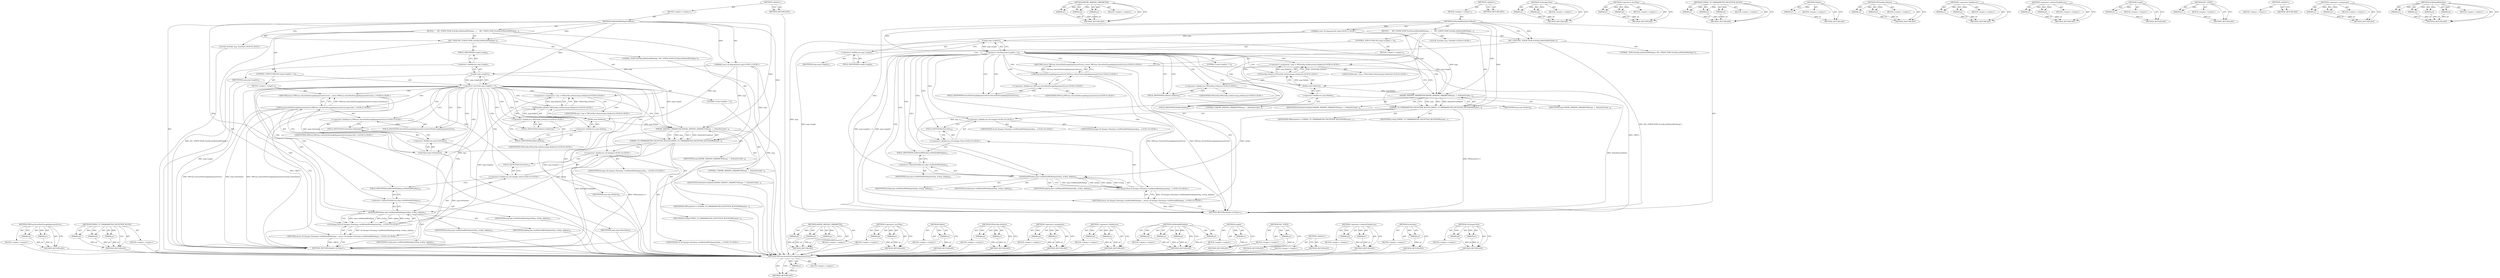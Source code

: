 digraph "v8.Integer.New" {
vulnerable_103 [label=<(METHOD,V8Proxy.throwNotEnoughArgumentsError)>];
vulnerable_104 [label=<(PARAM,p1)>];
vulnerable_105 [label=<(BLOCK,&lt;empty&gt;,&lt;empty&gt;)>];
vulnerable_106 [label=<(METHOD_RETURN,ANY)>];
vulnerable_127 [label=<(METHOD,MAYBE_MISSING_PARAMETER)>];
vulnerable_128 [label=<(PARAM,p1)>];
vulnerable_129 [label=<(PARAM,p2)>];
vulnerable_130 [label=<(PARAM,p3)>];
vulnerable_131 [label=<(BLOCK,&lt;empty&gt;,&lt;empty&gt;)>];
vulnerable_132 [label=<(METHOD_RETURN,ANY)>];
vulnerable_6 [label=<(METHOD,&lt;global&gt;)<SUB>1</SUB>>];
vulnerable_7 [label=<(BLOCK,&lt;empty&gt;,&lt;empty&gt;)<SUB>1</SUB>>];
vulnerable_8 [label=<(METHOD,intMethodWithArgsCallback)<SUB>1</SUB>>];
vulnerable_9 [label="<(PARAM,const v8::Arguments&amp; args)<SUB>1</SUB>>"];
vulnerable_10 [label=<(BLOCK,{
     INC_STATS(&quot;DOM.TestObj.intMethodWithArgs...,{
     INC_STATS(&quot;DOM.TestObj.intMethodWithArgs...)<SUB>2</SUB>>];
vulnerable_11 [label=<(INC_STATS,INC_STATS(&quot;DOM.TestObj.intMethodWithArgs&quot;))<SUB>3</SUB>>];
vulnerable_12 [label=<(LITERAL,&quot;DOM.TestObj.intMethodWithArgs&quot;,INC_STATS(&quot;DOM.TestObj.intMethodWithArgs&quot;))<SUB>3</SUB>>];
vulnerable_13 [label=<(CONTROL_STRUCTURE,IF,if (args.Length() &lt; 3))<SUB>4</SUB>>];
vulnerable_14 [label=<(&lt;operator&gt;.lessThan,args.Length() &lt; 3)<SUB>4</SUB>>];
vulnerable_15 [label=<(Length,args.Length())<SUB>4</SUB>>];
vulnerable_16 [label=<(&lt;operator&gt;.fieldAccess,args.Length)<SUB>4</SUB>>];
vulnerable_17 [label=<(IDENTIFIER,args,args.Length())<SUB>4</SUB>>];
vulnerable_18 [label=<(FIELD_IDENTIFIER,Length,Length)<SUB>4</SUB>>];
vulnerable_19 [label=<(LITERAL,3,args.Length() &lt; 3)<SUB>4</SUB>>];
vulnerable_20 [label=<(BLOCK,&lt;empty&gt;,&lt;empty&gt;)<SUB>5</SUB>>];
vulnerable_21 [label="<(RETURN,return V8Proxy::throwNotEnoughArgumentsError();,return V8Proxy::throwNotEnoughArgumentsError();)<SUB>5</SUB>>"];
vulnerable_22 [label="<(V8Proxy.throwNotEnoughArgumentsError,V8Proxy::throwNotEnoughArgumentsError())<SUB>5</SUB>>"];
vulnerable_23 [label="<(&lt;operator&gt;.fieldAccess,V8Proxy::throwNotEnoughArgumentsError)<SUB>5</SUB>>"];
vulnerable_24 [label="<(IDENTIFIER,V8Proxy,V8Proxy::throwNotEnoughArgumentsError())<SUB>5</SUB>>"];
vulnerable_25 [label=<(FIELD_IDENTIFIER,throwNotEnoughArgumentsError,throwNotEnoughArgumentsError)<SUB>5</SUB>>];
vulnerable_26 [label="<(LOCAL,TestObj* imp: TestObj*)<SUB>6</SUB>>"];
vulnerable_27 [label="<(&lt;operator&gt;.assignment,* imp = V8TestObj::toNative(args.Holder()))<SUB>6</SUB>>"];
vulnerable_28 [label="<(IDENTIFIER,imp,* imp = V8TestObj::toNative(args.Holder()))<SUB>6</SUB>>"];
vulnerable_29 [label="<(V8TestObj.toNative,V8TestObj::toNative(args.Holder()))<SUB>6</SUB>>"];
vulnerable_30 [label="<(&lt;operator&gt;.fieldAccess,V8TestObj::toNative)<SUB>6</SUB>>"];
vulnerable_31 [label="<(IDENTIFIER,V8TestObj,V8TestObj::toNative(args.Holder()))<SUB>6</SUB>>"];
vulnerable_32 [label=<(FIELD_IDENTIFIER,toNative,toNative)<SUB>6</SUB>>];
vulnerable_33 [label=<(Holder,args.Holder())<SUB>6</SUB>>];
vulnerable_34 [label=<(&lt;operator&gt;.fieldAccess,args.Holder)<SUB>6</SUB>>];
vulnerable_35 [label=<(IDENTIFIER,args,args.Holder())<SUB>6</SUB>>];
vulnerable_36 [label=<(FIELD_IDENTIFIER,Holder,Holder)<SUB>6</SUB>>];
vulnerable_37 [label=<(STRING_TO_V8PARAMETER_EXCEPTION_BLOCK,STRING_TO_V8PARAMETER_EXCEPTION_BLOCK(V8Paramet...)<SUB>8</SUB>>];
vulnerable_38 [label=<(IDENTIFIER,V8Parameter&lt;&gt;,STRING_TO_V8PARAMETER_EXCEPTION_BLOCK(V8Paramet...)<SUB>8</SUB>>];
vulnerable_39 [label=<(IDENTIFIER,strArg,STRING_TO_V8PARAMETER_EXCEPTION_BLOCK(V8Paramet...)<SUB>8</SUB>>];
vulnerable_40 [label=<(MAYBE_MISSING_PARAMETER,MAYBE_MISSING_PARAMETER(args, 1, DefaultIsUndef...)<SUB>8</SUB>>];
vulnerable_41 [label=<(IDENTIFIER,args,MAYBE_MISSING_PARAMETER(args, 1, DefaultIsUndef...)<SUB>8</SUB>>];
vulnerable_42 [label=<(LITERAL,1,MAYBE_MISSING_PARAMETER(args, 1, DefaultIsUndef...)<SUB>8</SUB>>];
vulnerable_43 [label=<(IDENTIFIER,DefaultIsUndefined,MAYBE_MISSING_PARAMETER(args, 1, DefaultIsUndef...)<SUB>8</SUB>>];
vulnerable_44 [label="<(RETURN,return v8::Integer::New(imp-&gt;intMethodWithArgs(...,return v8::Integer::New(imp-&gt;intMethodWithArgs(...)<SUB>10</SUB>>"];
vulnerable_45 [label="<(v8.Integer.New,v8::Integer::New(imp-&gt;intMethodWithArgs(intArg,...)<SUB>10</SUB>>"];
vulnerable_46 [label="<(&lt;operator&gt;.fieldAccess,v8::Integer::New)<SUB>10</SUB>>"];
vulnerable_47 [label="<(&lt;operator&gt;.fieldAccess,v8::Integer)<SUB>10</SUB>>"];
vulnerable_48 [label="<(IDENTIFIER,v8,v8::Integer::New(imp-&gt;intMethodWithArgs(intArg,...)<SUB>10</SUB>>"];
vulnerable_49 [label="<(IDENTIFIER,Integer,v8::Integer::New(imp-&gt;intMethodWithArgs(intArg,...)<SUB>10</SUB>>"];
vulnerable_50 [label=<(FIELD_IDENTIFIER,New,New)<SUB>10</SUB>>];
vulnerable_51 [label=<(intMethodWithArgs,imp-&gt;intMethodWithArgs(intArg, strArg, objArg))<SUB>10</SUB>>];
vulnerable_52 [label=<(&lt;operator&gt;.indirectFieldAccess,imp-&gt;intMethodWithArgs)<SUB>10</SUB>>];
vulnerable_53 [label=<(IDENTIFIER,imp,imp-&gt;intMethodWithArgs(intArg, strArg, objArg))<SUB>10</SUB>>];
vulnerable_54 [label=<(FIELD_IDENTIFIER,intMethodWithArgs,intMethodWithArgs)<SUB>10</SUB>>];
vulnerable_55 [label=<(IDENTIFIER,intArg,imp-&gt;intMethodWithArgs(intArg, strArg, objArg))<SUB>10</SUB>>];
vulnerable_56 [label=<(IDENTIFIER,strArg,imp-&gt;intMethodWithArgs(intArg, strArg, objArg))<SUB>10</SUB>>];
vulnerable_57 [label=<(IDENTIFIER,objArg,imp-&gt;intMethodWithArgs(intArg, strArg, objArg))<SUB>10</SUB>>];
vulnerable_58 [label=<(METHOD_RETURN,Handle&lt;v8.Value&gt;)<SUB>1</SUB>>];
vulnerable_60 [label=<(METHOD_RETURN,ANY)<SUB>1</SUB>>];
vulnerable_133 [label=<(METHOD,v8.Integer.New)>];
vulnerable_134 [label=<(PARAM,p1)>];
vulnerable_135 [label=<(PARAM,p2)>];
vulnerable_136 [label=<(BLOCK,&lt;empty&gt;,&lt;empty&gt;)>];
vulnerable_137 [label=<(METHOD_RETURN,ANY)>];
vulnerable_89 [label=<(METHOD,&lt;operator&gt;.lessThan)>];
vulnerable_90 [label=<(PARAM,p1)>];
vulnerable_91 [label=<(PARAM,p2)>];
vulnerable_92 [label=<(BLOCK,&lt;empty&gt;,&lt;empty&gt;)>];
vulnerable_93 [label=<(METHOD_RETURN,ANY)>];
vulnerable_121 [label=<(METHOD,STRING_TO_V8PARAMETER_EXCEPTION_BLOCK)>];
vulnerable_122 [label=<(PARAM,p1)>];
vulnerable_123 [label=<(PARAM,p2)>];
vulnerable_124 [label=<(PARAM,p3)>];
vulnerable_125 [label=<(BLOCK,&lt;empty&gt;,&lt;empty&gt;)>];
vulnerable_126 [label=<(METHOD_RETURN,ANY)>];
vulnerable_117 [label=<(METHOD,Holder)>];
vulnerable_118 [label=<(PARAM,p1)>];
vulnerable_119 [label=<(BLOCK,&lt;empty&gt;,&lt;empty&gt;)>];
vulnerable_120 [label=<(METHOD_RETURN,ANY)>];
vulnerable_112 [label=<(METHOD,V8TestObj.toNative)>];
vulnerable_113 [label=<(PARAM,p1)>];
vulnerable_114 [label=<(PARAM,p2)>];
vulnerable_115 [label=<(BLOCK,&lt;empty&gt;,&lt;empty&gt;)>];
vulnerable_116 [label=<(METHOD_RETURN,ANY)>];
vulnerable_98 [label=<(METHOD,&lt;operator&gt;.fieldAccess)>];
vulnerable_99 [label=<(PARAM,p1)>];
vulnerable_100 [label=<(PARAM,p2)>];
vulnerable_101 [label=<(BLOCK,&lt;empty&gt;,&lt;empty&gt;)>];
vulnerable_102 [label=<(METHOD_RETURN,ANY)>];
vulnerable_145 [label=<(METHOD,&lt;operator&gt;.indirectFieldAccess)>];
vulnerable_146 [label=<(PARAM,p1)>];
vulnerable_147 [label=<(PARAM,p2)>];
vulnerable_148 [label=<(BLOCK,&lt;empty&gt;,&lt;empty&gt;)>];
vulnerable_149 [label=<(METHOD_RETURN,ANY)>];
vulnerable_94 [label=<(METHOD,Length)>];
vulnerable_95 [label=<(PARAM,p1)>];
vulnerable_96 [label=<(BLOCK,&lt;empty&gt;,&lt;empty&gt;)>];
vulnerable_97 [label=<(METHOD_RETURN,ANY)>];
vulnerable_85 [label=<(METHOD,INC_STATS)>];
vulnerable_86 [label=<(PARAM,p1)>];
vulnerable_87 [label=<(BLOCK,&lt;empty&gt;,&lt;empty&gt;)>];
vulnerable_88 [label=<(METHOD_RETURN,ANY)>];
vulnerable_79 [label=<(METHOD,&lt;global&gt;)<SUB>1</SUB>>];
vulnerable_80 [label=<(BLOCK,&lt;empty&gt;,&lt;empty&gt;)>];
vulnerable_81 [label=<(METHOD_RETURN,ANY)>];
vulnerable_107 [label=<(METHOD,&lt;operator&gt;.assignment)>];
vulnerable_108 [label=<(PARAM,p1)>];
vulnerable_109 [label=<(PARAM,p2)>];
vulnerable_110 [label=<(BLOCK,&lt;empty&gt;,&lt;empty&gt;)>];
vulnerable_111 [label=<(METHOD_RETURN,ANY)>];
vulnerable_138 [label=<(METHOD,intMethodWithArgs)>];
vulnerable_139 [label=<(PARAM,p1)>];
vulnerable_140 [label=<(PARAM,p2)>];
vulnerable_141 [label=<(PARAM,p3)>];
vulnerable_142 [label=<(PARAM,p4)>];
vulnerable_143 [label=<(BLOCK,&lt;empty&gt;,&lt;empty&gt;)>];
vulnerable_144 [label=<(METHOD_RETURN,ANY)>];
fixed_107 [label=<(METHOD,V8Proxy.throwNotEnoughArgumentsError)>];
fixed_108 [label=<(PARAM,p1)>];
fixed_109 [label=<(PARAM,p2)>];
fixed_110 [label=<(BLOCK,&lt;empty&gt;,&lt;empty&gt;)>];
fixed_111 [label=<(METHOD_RETURN,ANY)>];
fixed_130 [label=<(METHOD,STRING_TO_V8PARAMETER_EXCEPTION_BLOCK)>];
fixed_131 [label=<(PARAM,p1)>];
fixed_132 [label=<(PARAM,p2)>];
fixed_133 [label=<(PARAM,p3)>];
fixed_134 [label=<(BLOCK,&lt;empty&gt;,&lt;empty&gt;)>];
fixed_135 [label=<(METHOD_RETURN,ANY)>];
fixed_6 [label=<(METHOD,&lt;global&gt;)<SUB>1</SUB>>];
fixed_7 [label=<(BLOCK,&lt;empty&gt;,&lt;empty&gt;)<SUB>1</SUB>>];
fixed_8 [label=<(METHOD,intMethodWithArgsCallback)<SUB>1</SUB>>];
fixed_9 [label="<(PARAM,const v8::Arguments&amp; args)<SUB>1</SUB>>"];
fixed_10 [label=<(BLOCK,{
     INC_STATS(&quot;DOM.TestObj.intMethodWithArgs...,{
     INC_STATS(&quot;DOM.TestObj.intMethodWithArgs...)<SUB>2</SUB>>];
fixed_11 [label=<(INC_STATS,INC_STATS(&quot;DOM.TestObj.intMethodWithArgs&quot;))<SUB>3</SUB>>];
fixed_12 [label=<(LITERAL,&quot;DOM.TestObj.intMethodWithArgs&quot;,INC_STATS(&quot;DOM.TestObj.intMethodWithArgs&quot;))<SUB>3</SUB>>];
fixed_13 [label=<(CONTROL_STRUCTURE,IF,if (args.Length() &lt; 3))<SUB>4</SUB>>];
fixed_14 [label=<(&lt;operator&gt;.lessThan,args.Length() &lt; 3)<SUB>4</SUB>>];
fixed_15 [label=<(Length,args.Length())<SUB>4</SUB>>];
fixed_16 [label=<(&lt;operator&gt;.fieldAccess,args.Length)<SUB>4</SUB>>];
fixed_17 [label=<(IDENTIFIER,args,args.Length())<SUB>4</SUB>>];
fixed_18 [label=<(FIELD_IDENTIFIER,Length,Length)<SUB>4</SUB>>];
fixed_19 [label=<(LITERAL,3,args.Length() &lt; 3)<SUB>4</SUB>>];
fixed_20 [label=<(BLOCK,&lt;empty&gt;,&lt;empty&gt;)<SUB>5</SUB>>];
fixed_21 [label="<(RETURN,return V8Proxy::throwNotEnoughArgumentsError(ar...,return V8Proxy::throwNotEnoughArgumentsError(ar...)<SUB>5</SUB>>"];
fixed_22 [label="<(V8Proxy.throwNotEnoughArgumentsError,V8Proxy::throwNotEnoughArgumentsError(args.GetI...)<SUB>5</SUB>>"];
fixed_23 [label="<(&lt;operator&gt;.fieldAccess,V8Proxy::throwNotEnoughArgumentsError)<SUB>5</SUB>>"];
fixed_24 [label="<(IDENTIFIER,V8Proxy,V8Proxy::throwNotEnoughArgumentsError(args.GetI...)<SUB>5</SUB>>"];
fixed_25 [label=<(FIELD_IDENTIFIER,throwNotEnoughArgumentsError,throwNotEnoughArgumentsError)<SUB>5</SUB>>];
fixed_26 [label=<(GetIsolate,args.GetIsolate())<SUB>5</SUB>>];
fixed_27 [label=<(&lt;operator&gt;.fieldAccess,args.GetIsolate)<SUB>5</SUB>>];
fixed_28 [label=<(IDENTIFIER,args,args.GetIsolate())<SUB>5</SUB>>];
fixed_29 [label=<(FIELD_IDENTIFIER,GetIsolate,GetIsolate)<SUB>5</SUB>>];
fixed_30 [label="<(LOCAL,TestObj* imp: TestObj*)<SUB>6</SUB>>"];
fixed_31 [label="<(&lt;operator&gt;.assignment,* imp = V8TestObj::toNative(args.Holder()))<SUB>6</SUB>>"];
fixed_32 [label="<(IDENTIFIER,imp,* imp = V8TestObj::toNative(args.Holder()))<SUB>6</SUB>>"];
fixed_33 [label="<(V8TestObj.toNative,V8TestObj::toNative(args.Holder()))<SUB>6</SUB>>"];
fixed_34 [label="<(&lt;operator&gt;.fieldAccess,V8TestObj::toNative)<SUB>6</SUB>>"];
fixed_35 [label="<(IDENTIFIER,V8TestObj,V8TestObj::toNative(args.Holder()))<SUB>6</SUB>>"];
fixed_36 [label=<(FIELD_IDENTIFIER,toNative,toNative)<SUB>6</SUB>>];
fixed_37 [label=<(Holder,args.Holder())<SUB>6</SUB>>];
fixed_38 [label=<(&lt;operator&gt;.fieldAccess,args.Holder)<SUB>6</SUB>>];
fixed_39 [label=<(IDENTIFIER,args,args.Holder())<SUB>6</SUB>>];
fixed_40 [label=<(FIELD_IDENTIFIER,Holder,Holder)<SUB>6</SUB>>];
fixed_41 [label=<(STRING_TO_V8PARAMETER_EXCEPTION_BLOCK,STRING_TO_V8PARAMETER_EXCEPTION_BLOCK(V8Paramet...)<SUB>8</SUB>>];
fixed_42 [label=<(IDENTIFIER,V8Parameter&lt;&gt;,STRING_TO_V8PARAMETER_EXCEPTION_BLOCK(V8Paramet...)<SUB>8</SUB>>];
fixed_43 [label=<(IDENTIFIER,strArg,STRING_TO_V8PARAMETER_EXCEPTION_BLOCK(V8Paramet...)<SUB>8</SUB>>];
fixed_44 [label=<(MAYBE_MISSING_PARAMETER,MAYBE_MISSING_PARAMETER(args, 1, DefaultIsUndef...)<SUB>8</SUB>>];
fixed_45 [label=<(IDENTIFIER,args,MAYBE_MISSING_PARAMETER(args, 1, DefaultIsUndef...)<SUB>8</SUB>>];
fixed_46 [label=<(LITERAL,1,MAYBE_MISSING_PARAMETER(args, 1, DefaultIsUndef...)<SUB>8</SUB>>];
fixed_47 [label=<(IDENTIFIER,DefaultIsUndefined,MAYBE_MISSING_PARAMETER(args, 1, DefaultIsUndef...)<SUB>8</SUB>>];
fixed_48 [label="<(RETURN,return v8::Integer::New(imp-&gt;intMethodWithArgs(...,return v8::Integer::New(imp-&gt;intMethodWithArgs(...)<SUB>10</SUB>>"];
fixed_49 [label="<(v8.Integer.New,v8::Integer::New(imp-&gt;intMethodWithArgs(intArg,...)<SUB>10</SUB>>"];
fixed_50 [label="<(&lt;operator&gt;.fieldAccess,v8::Integer::New)<SUB>10</SUB>>"];
fixed_51 [label="<(&lt;operator&gt;.fieldAccess,v8::Integer)<SUB>10</SUB>>"];
fixed_52 [label="<(IDENTIFIER,v8,v8::Integer::New(imp-&gt;intMethodWithArgs(intArg,...)<SUB>10</SUB>>"];
fixed_53 [label="<(IDENTIFIER,Integer,v8::Integer::New(imp-&gt;intMethodWithArgs(intArg,...)<SUB>10</SUB>>"];
fixed_54 [label=<(FIELD_IDENTIFIER,New,New)<SUB>10</SUB>>];
fixed_55 [label=<(intMethodWithArgs,imp-&gt;intMethodWithArgs(intArg, strArg, objArg))<SUB>10</SUB>>];
fixed_56 [label=<(&lt;operator&gt;.indirectFieldAccess,imp-&gt;intMethodWithArgs)<SUB>10</SUB>>];
fixed_57 [label=<(IDENTIFIER,imp,imp-&gt;intMethodWithArgs(intArg, strArg, objArg))<SUB>10</SUB>>];
fixed_58 [label=<(FIELD_IDENTIFIER,intMethodWithArgs,intMethodWithArgs)<SUB>10</SUB>>];
fixed_59 [label=<(IDENTIFIER,intArg,imp-&gt;intMethodWithArgs(intArg, strArg, objArg))<SUB>10</SUB>>];
fixed_60 [label=<(IDENTIFIER,strArg,imp-&gt;intMethodWithArgs(intArg, strArg, objArg))<SUB>10</SUB>>];
fixed_61 [label=<(IDENTIFIER,objArg,imp-&gt;intMethodWithArgs(intArg, strArg, objArg))<SUB>10</SUB>>];
fixed_62 [label=<(METHOD_RETURN,Handle&lt;v8.Value&gt;)<SUB>1</SUB>>];
fixed_64 [label=<(METHOD_RETURN,ANY)<SUB>1</SUB>>];
fixed_136 [label=<(METHOD,MAYBE_MISSING_PARAMETER)>];
fixed_137 [label=<(PARAM,p1)>];
fixed_138 [label=<(PARAM,p2)>];
fixed_139 [label=<(PARAM,p3)>];
fixed_140 [label=<(BLOCK,&lt;empty&gt;,&lt;empty&gt;)>];
fixed_141 [label=<(METHOD_RETURN,ANY)>];
fixed_93 [label=<(METHOD,&lt;operator&gt;.lessThan)>];
fixed_94 [label=<(PARAM,p1)>];
fixed_95 [label=<(PARAM,p2)>];
fixed_96 [label=<(BLOCK,&lt;empty&gt;,&lt;empty&gt;)>];
fixed_97 [label=<(METHOD_RETURN,ANY)>];
fixed_126 [label=<(METHOD,Holder)>];
fixed_127 [label=<(PARAM,p1)>];
fixed_128 [label=<(BLOCK,&lt;empty&gt;,&lt;empty&gt;)>];
fixed_129 [label=<(METHOD_RETURN,ANY)>];
fixed_121 [label=<(METHOD,V8TestObj.toNative)>];
fixed_122 [label=<(PARAM,p1)>];
fixed_123 [label=<(PARAM,p2)>];
fixed_124 [label=<(BLOCK,&lt;empty&gt;,&lt;empty&gt;)>];
fixed_125 [label=<(METHOD_RETURN,ANY)>];
fixed_116 [label=<(METHOD,&lt;operator&gt;.assignment)>];
fixed_117 [label=<(PARAM,p1)>];
fixed_118 [label=<(PARAM,p2)>];
fixed_119 [label=<(BLOCK,&lt;empty&gt;,&lt;empty&gt;)>];
fixed_120 [label=<(METHOD_RETURN,ANY)>];
fixed_102 [label=<(METHOD,&lt;operator&gt;.fieldAccess)>];
fixed_103 [label=<(PARAM,p1)>];
fixed_104 [label=<(PARAM,p2)>];
fixed_105 [label=<(BLOCK,&lt;empty&gt;,&lt;empty&gt;)>];
fixed_106 [label=<(METHOD_RETURN,ANY)>];
fixed_147 [label=<(METHOD,intMethodWithArgs)>];
fixed_148 [label=<(PARAM,p1)>];
fixed_149 [label=<(PARAM,p2)>];
fixed_150 [label=<(PARAM,p3)>];
fixed_151 [label=<(PARAM,p4)>];
fixed_152 [label=<(BLOCK,&lt;empty&gt;,&lt;empty&gt;)>];
fixed_153 [label=<(METHOD_RETURN,ANY)>];
fixed_98 [label=<(METHOD,Length)>];
fixed_99 [label=<(PARAM,p1)>];
fixed_100 [label=<(BLOCK,&lt;empty&gt;,&lt;empty&gt;)>];
fixed_101 [label=<(METHOD_RETURN,ANY)>];
fixed_89 [label=<(METHOD,INC_STATS)>];
fixed_90 [label=<(PARAM,p1)>];
fixed_91 [label=<(BLOCK,&lt;empty&gt;,&lt;empty&gt;)>];
fixed_92 [label=<(METHOD_RETURN,ANY)>];
fixed_83 [label=<(METHOD,&lt;global&gt;)<SUB>1</SUB>>];
fixed_84 [label=<(BLOCK,&lt;empty&gt;,&lt;empty&gt;)>];
fixed_85 [label=<(METHOD_RETURN,ANY)>];
fixed_154 [label=<(METHOD,&lt;operator&gt;.indirectFieldAccess)>];
fixed_155 [label=<(PARAM,p1)>];
fixed_156 [label=<(PARAM,p2)>];
fixed_157 [label=<(BLOCK,&lt;empty&gt;,&lt;empty&gt;)>];
fixed_158 [label=<(METHOD_RETURN,ANY)>];
fixed_112 [label=<(METHOD,GetIsolate)>];
fixed_113 [label=<(PARAM,p1)>];
fixed_114 [label=<(BLOCK,&lt;empty&gt;,&lt;empty&gt;)>];
fixed_115 [label=<(METHOD_RETURN,ANY)>];
fixed_142 [label=<(METHOD,v8.Integer.New)>];
fixed_143 [label=<(PARAM,p1)>];
fixed_144 [label=<(PARAM,p2)>];
fixed_145 [label=<(BLOCK,&lt;empty&gt;,&lt;empty&gt;)>];
fixed_146 [label=<(METHOD_RETURN,ANY)>];
vulnerable_103 -> vulnerable_104  [key=0, label="AST: "];
vulnerable_103 -> vulnerable_104  [key=1, label="DDG: "];
vulnerable_103 -> vulnerable_105  [key=0, label="AST: "];
vulnerable_103 -> vulnerable_106  [key=0, label="AST: "];
vulnerable_103 -> vulnerable_106  [key=1, label="CFG: "];
vulnerable_104 -> vulnerable_106  [key=0, label="DDG: p1"];
vulnerable_127 -> vulnerable_128  [key=0, label="AST: "];
vulnerable_127 -> vulnerable_128  [key=1, label="DDG: "];
vulnerable_127 -> vulnerable_131  [key=0, label="AST: "];
vulnerable_127 -> vulnerable_129  [key=0, label="AST: "];
vulnerable_127 -> vulnerable_129  [key=1, label="DDG: "];
vulnerable_127 -> vulnerable_132  [key=0, label="AST: "];
vulnerable_127 -> vulnerable_132  [key=1, label="CFG: "];
vulnerable_127 -> vulnerable_130  [key=0, label="AST: "];
vulnerable_127 -> vulnerable_130  [key=1, label="DDG: "];
vulnerable_128 -> vulnerable_132  [key=0, label="DDG: p1"];
vulnerable_129 -> vulnerable_132  [key=0, label="DDG: p2"];
vulnerable_130 -> vulnerable_132  [key=0, label="DDG: p3"];
vulnerable_6 -> vulnerable_7  [key=0, label="AST: "];
vulnerable_6 -> vulnerable_60  [key=0, label="AST: "];
vulnerable_6 -> vulnerable_60  [key=1, label="CFG: "];
vulnerable_7 -> vulnerable_8  [key=0, label="AST: "];
vulnerable_8 -> vulnerable_9  [key=0, label="AST: "];
vulnerable_8 -> vulnerable_9  [key=1, label="DDG: "];
vulnerable_8 -> vulnerable_10  [key=0, label="AST: "];
vulnerable_8 -> vulnerable_58  [key=0, label="AST: "];
vulnerable_8 -> vulnerable_11  [key=0, label="CFG: "];
vulnerable_8 -> vulnerable_11  [key=1, label="DDG: "];
vulnerable_8 -> vulnerable_37  [key=0, label="DDG: "];
vulnerable_8 -> vulnerable_14  [key=0, label="DDG: "];
vulnerable_8 -> vulnerable_40  [key=0, label="DDG: "];
vulnerable_8 -> vulnerable_51  [key=0, label="DDG: "];
vulnerable_9 -> vulnerable_58  [key=0, label="DDG: args"];
vulnerable_9 -> vulnerable_40  [key=0, label="DDG: args"];
vulnerable_9 -> vulnerable_15  [key=0, label="DDG: args"];
vulnerable_9 -> vulnerable_33  [key=0, label="DDG: args"];
vulnerable_10 -> vulnerable_11  [key=0, label="AST: "];
vulnerable_10 -> vulnerable_13  [key=0, label="AST: "];
vulnerable_10 -> vulnerable_26  [key=0, label="AST: "];
vulnerable_10 -> vulnerable_27  [key=0, label="AST: "];
vulnerable_10 -> vulnerable_37  [key=0, label="AST: "];
vulnerable_10 -> vulnerable_44  [key=0, label="AST: "];
vulnerable_11 -> vulnerable_12  [key=0, label="AST: "];
vulnerable_11 -> vulnerable_18  [key=0, label="CFG: "];
vulnerable_11 -> vulnerable_58  [key=0, label="DDG: INC_STATS(&quot;DOM.TestObj.intMethodWithArgs&quot;)"];
vulnerable_13 -> vulnerable_14  [key=0, label="AST: "];
vulnerable_13 -> vulnerable_20  [key=0, label="AST: "];
vulnerable_14 -> vulnerable_15  [key=0, label="AST: "];
vulnerable_14 -> vulnerable_19  [key=0, label="AST: "];
vulnerable_14 -> vulnerable_25  [key=0, label="CFG: "];
vulnerable_14 -> vulnerable_25  [key=1, label="CDG: "];
vulnerable_14 -> vulnerable_32  [key=0, label="CFG: "];
vulnerable_14 -> vulnerable_32  [key=1, label="CDG: "];
vulnerable_14 -> vulnerable_58  [key=0, label="DDG: args.Length()"];
vulnerable_14 -> vulnerable_58  [key=1, label="DDG: args.Length() &lt; 3"];
vulnerable_14 -> vulnerable_47  [key=0, label="CDG: "];
vulnerable_14 -> vulnerable_30  [key=0, label="CDG: "];
vulnerable_14 -> vulnerable_34  [key=0, label="CDG: "];
vulnerable_14 -> vulnerable_21  [key=0, label="CDG: "];
vulnerable_14 -> vulnerable_33  [key=0, label="CDG: "];
vulnerable_14 -> vulnerable_23  [key=0, label="CDG: "];
vulnerable_14 -> vulnerable_51  [key=0, label="CDG: "];
vulnerable_14 -> vulnerable_36  [key=0, label="CDG: "];
vulnerable_14 -> vulnerable_52  [key=0, label="CDG: "];
vulnerable_14 -> vulnerable_37  [key=0, label="CDG: "];
vulnerable_14 -> vulnerable_46  [key=0, label="CDG: "];
vulnerable_14 -> vulnerable_22  [key=0, label="CDG: "];
vulnerable_14 -> vulnerable_45  [key=0, label="CDG: "];
vulnerable_14 -> vulnerable_27  [key=0, label="CDG: "];
vulnerable_14 -> vulnerable_40  [key=0, label="CDG: "];
vulnerable_14 -> vulnerable_29  [key=0, label="CDG: "];
vulnerable_14 -> vulnerable_50  [key=0, label="CDG: "];
vulnerable_14 -> vulnerable_44  [key=0, label="CDG: "];
vulnerable_14 -> vulnerable_54  [key=0, label="CDG: "];
vulnerable_15 -> vulnerable_16  [key=0, label="AST: "];
vulnerable_15 -> vulnerable_14  [key=0, label="CFG: "];
vulnerable_15 -> vulnerable_14  [key=1, label="DDG: args.Length"];
vulnerable_15 -> vulnerable_58  [key=0, label="DDG: args.Length"];
vulnerable_15 -> vulnerable_40  [key=0, label="DDG: args.Length"];
vulnerable_16 -> vulnerable_17  [key=0, label="AST: "];
vulnerable_16 -> vulnerable_18  [key=0, label="AST: "];
vulnerable_16 -> vulnerable_15  [key=0, label="CFG: "];
vulnerable_18 -> vulnerable_16  [key=0, label="CFG: "];
vulnerable_20 -> vulnerable_21  [key=0, label="AST: "];
vulnerable_21 -> vulnerable_22  [key=0, label="AST: "];
vulnerable_21 -> vulnerable_58  [key=0, label="CFG: "];
vulnerable_21 -> vulnerable_58  [key=1, label="DDG: &lt;RET&gt;"];
vulnerable_22 -> vulnerable_23  [key=0, label="AST: "];
vulnerable_22 -> vulnerable_21  [key=0, label="CFG: "];
vulnerable_22 -> vulnerable_21  [key=1, label="DDG: V8Proxy::throwNotEnoughArgumentsError()"];
vulnerable_22 -> vulnerable_58  [key=0, label="DDG: V8Proxy::throwNotEnoughArgumentsError"];
vulnerable_22 -> vulnerable_58  [key=1, label="DDG: V8Proxy::throwNotEnoughArgumentsError()"];
vulnerable_23 -> vulnerable_24  [key=0, label="AST: "];
vulnerable_23 -> vulnerable_25  [key=0, label="AST: "];
vulnerable_23 -> vulnerable_22  [key=0, label="CFG: "];
vulnerable_25 -> vulnerable_23  [key=0, label="CFG: "];
vulnerable_27 -> vulnerable_28  [key=0, label="AST: "];
vulnerable_27 -> vulnerable_29  [key=0, label="AST: "];
vulnerable_27 -> vulnerable_40  [key=0, label="CFG: "];
vulnerable_27 -> vulnerable_51  [key=0, label="DDG: imp"];
vulnerable_29 -> vulnerable_30  [key=0, label="AST: "];
vulnerable_29 -> vulnerable_33  [key=0, label="AST: "];
vulnerable_29 -> vulnerable_27  [key=0, label="CFG: "];
vulnerable_29 -> vulnerable_27  [key=1, label="DDG: V8TestObj::toNative"];
vulnerable_29 -> vulnerable_27  [key=2, label="DDG: args.Holder()"];
vulnerable_30 -> vulnerable_31  [key=0, label="AST: "];
vulnerable_30 -> vulnerable_32  [key=0, label="AST: "];
vulnerable_30 -> vulnerable_36  [key=0, label="CFG: "];
vulnerable_32 -> vulnerable_30  [key=0, label="CFG: "];
vulnerable_33 -> vulnerable_34  [key=0, label="AST: "];
vulnerable_33 -> vulnerable_29  [key=0, label="CFG: "];
vulnerable_33 -> vulnerable_29  [key=1, label="DDG: args.Holder"];
vulnerable_33 -> vulnerable_40  [key=0, label="DDG: args.Holder"];
vulnerable_34 -> vulnerable_35  [key=0, label="AST: "];
vulnerable_34 -> vulnerable_36  [key=0, label="AST: "];
vulnerable_34 -> vulnerable_33  [key=0, label="CFG: "];
vulnerable_36 -> vulnerable_34  [key=0, label="CFG: "];
vulnerable_37 -> vulnerable_38  [key=0, label="AST: "];
vulnerable_37 -> vulnerable_39  [key=0, label="AST: "];
vulnerable_37 -> vulnerable_40  [key=0, label="AST: "];
vulnerable_37 -> vulnerable_47  [key=0, label="CFG: "];
vulnerable_37 -> vulnerable_58  [key=0, label="DDG: V8Parameter&lt;&gt;"];
vulnerable_37 -> vulnerable_51  [key=0, label="DDG: strArg"];
vulnerable_40 -> vulnerable_41  [key=0, label="AST: "];
vulnerable_40 -> vulnerable_42  [key=0, label="AST: "];
vulnerable_40 -> vulnerable_43  [key=0, label="AST: "];
vulnerable_40 -> vulnerable_37  [key=0, label="CFG: "];
vulnerable_40 -> vulnerable_37  [key=1, label="DDG: args"];
vulnerable_40 -> vulnerable_37  [key=2, label="DDG: 1"];
vulnerable_40 -> vulnerable_37  [key=3, label="DDG: DefaultIsUndefined"];
vulnerable_40 -> vulnerable_58  [key=0, label="DDG: DefaultIsUndefined"];
vulnerable_44 -> vulnerable_45  [key=0, label="AST: "];
vulnerable_44 -> vulnerable_58  [key=0, label="CFG: "];
vulnerable_44 -> vulnerable_58  [key=1, label="DDG: &lt;RET&gt;"];
vulnerable_45 -> vulnerable_46  [key=0, label="AST: "];
vulnerable_45 -> vulnerable_51  [key=0, label="AST: "];
vulnerable_45 -> vulnerable_44  [key=0, label="CFG: "];
vulnerable_45 -> vulnerable_44  [key=1, label="DDG: v8::Integer::New(imp-&gt;intMethodWithArgs(intArg, strArg, objArg))"];
vulnerable_46 -> vulnerable_47  [key=0, label="AST: "];
vulnerable_46 -> vulnerable_50  [key=0, label="AST: "];
vulnerable_46 -> vulnerable_54  [key=0, label="CFG: "];
vulnerable_47 -> vulnerable_48  [key=0, label="AST: "];
vulnerable_47 -> vulnerable_49  [key=0, label="AST: "];
vulnerable_47 -> vulnerable_50  [key=0, label="CFG: "];
vulnerable_50 -> vulnerable_46  [key=0, label="CFG: "];
vulnerable_51 -> vulnerable_52  [key=0, label="AST: "];
vulnerable_51 -> vulnerable_55  [key=0, label="AST: "];
vulnerable_51 -> vulnerable_56  [key=0, label="AST: "];
vulnerable_51 -> vulnerable_57  [key=0, label="AST: "];
vulnerable_51 -> vulnerable_45  [key=0, label="CFG: "];
vulnerable_51 -> vulnerable_45  [key=1, label="DDG: imp-&gt;intMethodWithArgs"];
vulnerable_51 -> vulnerable_45  [key=2, label="DDG: intArg"];
vulnerable_51 -> vulnerable_45  [key=3, label="DDG: strArg"];
vulnerable_51 -> vulnerable_45  [key=4, label="DDG: objArg"];
vulnerable_52 -> vulnerable_53  [key=0, label="AST: "];
vulnerable_52 -> vulnerable_54  [key=0, label="AST: "];
vulnerable_52 -> vulnerable_51  [key=0, label="CFG: "];
vulnerable_54 -> vulnerable_52  [key=0, label="CFG: "];
vulnerable_133 -> vulnerable_134  [key=0, label="AST: "];
vulnerable_133 -> vulnerable_134  [key=1, label="DDG: "];
vulnerable_133 -> vulnerable_136  [key=0, label="AST: "];
vulnerable_133 -> vulnerable_135  [key=0, label="AST: "];
vulnerable_133 -> vulnerable_135  [key=1, label="DDG: "];
vulnerable_133 -> vulnerable_137  [key=0, label="AST: "];
vulnerable_133 -> vulnerable_137  [key=1, label="CFG: "];
vulnerable_134 -> vulnerable_137  [key=0, label="DDG: p1"];
vulnerable_135 -> vulnerable_137  [key=0, label="DDG: p2"];
vulnerable_89 -> vulnerable_90  [key=0, label="AST: "];
vulnerable_89 -> vulnerable_90  [key=1, label="DDG: "];
vulnerable_89 -> vulnerable_92  [key=0, label="AST: "];
vulnerable_89 -> vulnerable_91  [key=0, label="AST: "];
vulnerable_89 -> vulnerable_91  [key=1, label="DDG: "];
vulnerable_89 -> vulnerable_93  [key=0, label="AST: "];
vulnerable_89 -> vulnerable_93  [key=1, label="CFG: "];
vulnerable_90 -> vulnerable_93  [key=0, label="DDG: p1"];
vulnerable_91 -> vulnerable_93  [key=0, label="DDG: p2"];
vulnerable_121 -> vulnerable_122  [key=0, label="AST: "];
vulnerable_121 -> vulnerable_122  [key=1, label="DDG: "];
vulnerable_121 -> vulnerable_125  [key=0, label="AST: "];
vulnerable_121 -> vulnerable_123  [key=0, label="AST: "];
vulnerable_121 -> vulnerable_123  [key=1, label="DDG: "];
vulnerable_121 -> vulnerable_126  [key=0, label="AST: "];
vulnerable_121 -> vulnerable_126  [key=1, label="CFG: "];
vulnerable_121 -> vulnerable_124  [key=0, label="AST: "];
vulnerable_121 -> vulnerable_124  [key=1, label="DDG: "];
vulnerable_122 -> vulnerable_126  [key=0, label="DDG: p1"];
vulnerable_123 -> vulnerable_126  [key=0, label="DDG: p2"];
vulnerable_124 -> vulnerable_126  [key=0, label="DDG: p3"];
vulnerable_117 -> vulnerable_118  [key=0, label="AST: "];
vulnerable_117 -> vulnerable_118  [key=1, label="DDG: "];
vulnerable_117 -> vulnerable_119  [key=0, label="AST: "];
vulnerable_117 -> vulnerable_120  [key=0, label="AST: "];
vulnerable_117 -> vulnerable_120  [key=1, label="CFG: "];
vulnerable_118 -> vulnerable_120  [key=0, label="DDG: p1"];
vulnerable_112 -> vulnerable_113  [key=0, label="AST: "];
vulnerable_112 -> vulnerable_113  [key=1, label="DDG: "];
vulnerable_112 -> vulnerable_115  [key=0, label="AST: "];
vulnerable_112 -> vulnerable_114  [key=0, label="AST: "];
vulnerable_112 -> vulnerable_114  [key=1, label="DDG: "];
vulnerable_112 -> vulnerable_116  [key=0, label="AST: "];
vulnerable_112 -> vulnerable_116  [key=1, label="CFG: "];
vulnerable_113 -> vulnerable_116  [key=0, label="DDG: p1"];
vulnerable_114 -> vulnerable_116  [key=0, label="DDG: p2"];
vulnerable_98 -> vulnerable_99  [key=0, label="AST: "];
vulnerable_98 -> vulnerable_99  [key=1, label="DDG: "];
vulnerable_98 -> vulnerable_101  [key=0, label="AST: "];
vulnerable_98 -> vulnerable_100  [key=0, label="AST: "];
vulnerable_98 -> vulnerable_100  [key=1, label="DDG: "];
vulnerable_98 -> vulnerable_102  [key=0, label="AST: "];
vulnerable_98 -> vulnerable_102  [key=1, label="CFG: "];
vulnerable_99 -> vulnerable_102  [key=0, label="DDG: p1"];
vulnerable_100 -> vulnerable_102  [key=0, label="DDG: p2"];
vulnerable_145 -> vulnerable_146  [key=0, label="AST: "];
vulnerable_145 -> vulnerable_146  [key=1, label="DDG: "];
vulnerable_145 -> vulnerable_148  [key=0, label="AST: "];
vulnerable_145 -> vulnerable_147  [key=0, label="AST: "];
vulnerable_145 -> vulnerable_147  [key=1, label="DDG: "];
vulnerable_145 -> vulnerable_149  [key=0, label="AST: "];
vulnerable_145 -> vulnerable_149  [key=1, label="CFG: "];
vulnerable_146 -> vulnerable_149  [key=0, label="DDG: p1"];
vulnerable_147 -> vulnerable_149  [key=0, label="DDG: p2"];
vulnerable_94 -> vulnerable_95  [key=0, label="AST: "];
vulnerable_94 -> vulnerable_95  [key=1, label="DDG: "];
vulnerable_94 -> vulnerable_96  [key=0, label="AST: "];
vulnerable_94 -> vulnerable_97  [key=0, label="AST: "];
vulnerable_94 -> vulnerable_97  [key=1, label="CFG: "];
vulnerable_95 -> vulnerable_97  [key=0, label="DDG: p1"];
vulnerable_85 -> vulnerable_86  [key=0, label="AST: "];
vulnerable_85 -> vulnerable_86  [key=1, label="DDG: "];
vulnerable_85 -> vulnerable_87  [key=0, label="AST: "];
vulnerable_85 -> vulnerable_88  [key=0, label="AST: "];
vulnerable_85 -> vulnerable_88  [key=1, label="CFG: "];
vulnerable_86 -> vulnerable_88  [key=0, label="DDG: p1"];
vulnerable_79 -> vulnerable_80  [key=0, label="AST: "];
vulnerable_79 -> vulnerable_81  [key=0, label="AST: "];
vulnerable_79 -> vulnerable_81  [key=1, label="CFG: "];
vulnerable_107 -> vulnerable_108  [key=0, label="AST: "];
vulnerable_107 -> vulnerable_108  [key=1, label="DDG: "];
vulnerable_107 -> vulnerable_110  [key=0, label="AST: "];
vulnerable_107 -> vulnerable_109  [key=0, label="AST: "];
vulnerable_107 -> vulnerable_109  [key=1, label="DDG: "];
vulnerable_107 -> vulnerable_111  [key=0, label="AST: "];
vulnerable_107 -> vulnerable_111  [key=1, label="CFG: "];
vulnerable_108 -> vulnerable_111  [key=0, label="DDG: p1"];
vulnerable_109 -> vulnerable_111  [key=0, label="DDG: p2"];
vulnerable_138 -> vulnerable_139  [key=0, label="AST: "];
vulnerable_138 -> vulnerable_139  [key=1, label="DDG: "];
vulnerable_138 -> vulnerable_143  [key=0, label="AST: "];
vulnerable_138 -> vulnerable_140  [key=0, label="AST: "];
vulnerable_138 -> vulnerable_140  [key=1, label="DDG: "];
vulnerable_138 -> vulnerable_144  [key=0, label="AST: "];
vulnerable_138 -> vulnerable_144  [key=1, label="CFG: "];
vulnerable_138 -> vulnerable_141  [key=0, label="AST: "];
vulnerable_138 -> vulnerable_141  [key=1, label="DDG: "];
vulnerable_138 -> vulnerable_142  [key=0, label="AST: "];
vulnerable_138 -> vulnerable_142  [key=1, label="DDG: "];
vulnerable_139 -> vulnerable_144  [key=0, label="DDG: p1"];
vulnerable_140 -> vulnerable_144  [key=0, label="DDG: p2"];
vulnerable_141 -> vulnerable_144  [key=0, label="DDG: p3"];
vulnerable_142 -> vulnerable_144  [key=0, label="DDG: p4"];
fixed_107 -> fixed_108  [key=0, label="AST: "];
fixed_107 -> fixed_108  [key=1, label="DDG: "];
fixed_107 -> fixed_110  [key=0, label="AST: "];
fixed_107 -> fixed_109  [key=0, label="AST: "];
fixed_107 -> fixed_109  [key=1, label="DDG: "];
fixed_107 -> fixed_111  [key=0, label="AST: "];
fixed_107 -> fixed_111  [key=1, label="CFG: "];
fixed_108 -> fixed_111  [key=0, label="DDG: p1"];
fixed_109 -> fixed_111  [key=0, label="DDG: p2"];
fixed_110 -> vulnerable_103  [key=0];
fixed_111 -> vulnerable_103  [key=0];
fixed_130 -> fixed_131  [key=0, label="AST: "];
fixed_130 -> fixed_131  [key=1, label="DDG: "];
fixed_130 -> fixed_134  [key=0, label="AST: "];
fixed_130 -> fixed_132  [key=0, label="AST: "];
fixed_130 -> fixed_132  [key=1, label="DDG: "];
fixed_130 -> fixed_135  [key=0, label="AST: "];
fixed_130 -> fixed_135  [key=1, label="CFG: "];
fixed_130 -> fixed_133  [key=0, label="AST: "];
fixed_130 -> fixed_133  [key=1, label="DDG: "];
fixed_131 -> fixed_135  [key=0, label="DDG: p1"];
fixed_132 -> fixed_135  [key=0, label="DDG: p2"];
fixed_133 -> fixed_135  [key=0, label="DDG: p3"];
fixed_134 -> vulnerable_103  [key=0];
fixed_135 -> vulnerable_103  [key=0];
fixed_6 -> fixed_7  [key=0, label="AST: "];
fixed_6 -> fixed_64  [key=0, label="AST: "];
fixed_6 -> fixed_64  [key=1, label="CFG: "];
fixed_7 -> fixed_8  [key=0, label="AST: "];
fixed_8 -> fixed_9  [key=0, label="AST: "];
fixed_8 -> fixed_9  [key=1, label="DDG: "];
fixed_8 -> fixed_10  [key=0, label="AST: "];
fixed_8 -> fixed_62  [key=0, label="AST: "];
fixed_8 -> fixed_11  [key=0, label="CFG: "];
fixed_8 -> fixed_11  [key=1, label="DDG: "];
fixed_8 -> fixed_41  [key=0, label="DDG: "];
fixed_8 -> fixed_14  [key=0, label="DDG: "];
fixed_8 -> fixed_44  [key=0, label="DDG: "];
fixed_8 -> fixed_55  [key=0, label="DDG: "];
fixed_9 -> fixed_62  [key=0, label="DDG: args"];
fixed_9 -> fixed_44  [key=0, label="DDG: args"];
fixed_9 -> fixed_15  [key=0, label="DDG: args"];
fixed_9 -> fixed_37  [key=0, label="DDG: args"];
fixed_9 -> fixed_26  [key=0, label="DDG: args"];
fixed_10 -> fixed_11  [key=0, label="AST: "];
fixed_10 -> fixed_13  [key=0, label="AST: "];
fixed_10 -> fixed_30  [key=0, label="AST: "];
fixed_10 -> fixed_31  [key=0, label="AST: "];
fixed_10 -> fixed_41  [key=0, label="AST: "];
fixed_10 -> fixed_48  [key=0, label="AST: "];
fixed_11 -> fixed_12  [key=0, label="AST: "];
fixed_11 -> fixed_18  [key=0, label="CFG: "];
fixed_11 -> fixed_62  [key=0, label="DDG: INC_STATS(&quot;DOM.TestObj.intMethodWithArgs&quot;)"];
fixed_12 -> vulnerable_103  [key=0];
fixed_13 -> fixed_14  [key=0, label="AST: "];
fixed_13 -> fixed_20  [key=0, label="AST: "];
fixed_14 -> fixed_15  [key=0, label="AST: "];
fixed_14 -> fixed_19  [key=0, label="AST: "];
fixed_14 -> fixed_25  [key=0, label="CFG: "];
fixed_14 -> fixed_25  [key=1, label="CDG: "];
fixed_14 -> fixed_36  [key=0, label="CFG: "];
fixed_14 -> fixed_36  [key=1, label="CDG: "];
fixed_14 -> fixed_62  [key=0, label="DDG: args.Length()"];
fixed_14 -> fixed_62  [key=1, label="DDG: args.Length() &lt; 3"];
fixed_14 -> fixed_34  [key=0, label="CDG: "];
fixed_14 -> fixed_21  [key=0, label="CDG: "];
fixed_14 -> fixed_48  [key=0, label="CDG: "];
fixed_14 -> fixed_58  [key=0, label="CDG: "];
fixed_14 -> fixed_49  [key=0, label="CDG: "];
fixed_14 -> fixed_33  [key=0, label="CDG: "];
fixed_14 -> fixed_26  [key=0, label="CDG: "];
fixed_14 -> fixed_23  [key=0, label="CDG: "];
fixed_14 -> fixed_51  [key=0, label="CDG: "];
fixed_14 -> fixed_37  [key=0, label="CDG: "];
fixed_14 -> fixed_38  [key=0, label="CDG: "];
fixed_14 -> fixed_56  [key=0, label="CDG: "];
fixed_14 -> fixed_22  [key=0, label="CDG: "];
fixed_14 -> fixed_41  [key=0, label="CDG: "];
fixed_14 -> fixed_27  [key=0, label="CDG: "];
fixed_14 -> fixed_40  [key=0, label="CDG: "];
fixed_14 -> fixed_29  [key=0, label="CDG: "];
fixed_14 -> fixed_50  [key=0, label="CDG: "];
fixed_14 -> fixed_44  [key=0, label="CDG: "];
fixed_14 -> fixed_55  [key=0, label="CDG: "];
fixed_14 -> fixed_54  [key=0, label="CDG: "];
fixed_14 -> fixed_31  [key=0, label="CDG: "];
fixed_15 -> fixed_16  [key=0, label="AST: "];
fixed_15 -> fixed_14  [key=0, label="CFG: "];
fixed_15 -> fixed_14  [key=1, label="DDG: args.Length"];
fixed_15 -> fixed_62  [key=0, label="DDG: args.Length"];
fixed_15 -> fixed_44  [key=0, label="DDG: args.Length"];
fixed_16 -> fixed_17  [key=0, label="AST: "];
fixed_16 -> fixed_18  [key=0, label="AST: "];
fixed_16 -> fixed_15  [key=0, label="CFG: "];
fixed_17 -> vulnerable_103  [key=0];
fixed_18 -> fixed_16  [key=0, label="CFG: "];
fixed_19 -> vulnerable_103  [key=0];
fixed_20 -> fixed_21  [key=0, label="AST: "];
fixed_21 -> fixed_22  [key=0, label="AST: "];
fixed_21 -> fixed_62  [key=0, label="CFG: "];
fixed_21 -> fixed_62  [key=1, label="DDG: &lt;RET&gt;"];
fixed_22 -> fixed_23  [key=0, label="AST: "];
fixed_22 -> fixed_26  [key=0, label="AST: "];
fixed_22 -> fixed_21  [key=0, label="CFG: "];
fixed_22 -> fixed_21  [key=1, label="DDG: V8Proxy::throwNotEnoughArgumentsError(args.GetIsolate())"];
fixed_22 -> fixed_62  [key=0, label="DDG: V8Proxy::throwNotEnoughArgumentsError"];
fixed_22 -> fixed_62  [key=1, label="DDG: args.GetIsolate()"];
fixed_22 -> fixed_62  [key=2, label="DDG: V8Proxy::throwNotEnoughArgumentsError(args.GetIsolate())"];
fixed_23 -> fixed_24  [key=0, label="AST: "];
fixed_23 -> fixed_25  [key=0, label="AST: "];
fixed_23 -> fixed_29  [key=0, label="CFG: "];
fixed_24 -> vulnerable_103  [key=0];
fixed_25 -> fixed_23  [key=0, label="CFG: "];
fixed_26 -> fixed_27  [key=0, label="AST: "];
fixed_26 -> fixed_22  [key=0, label="CFG: "];
fixed_26 -> fixed_22  [key=1, label="DDG: args.GetIsolate"];
fixed_26 -> fixed_62  [key=0, label="DDG: args.GetIsolate"];
fixed_27 -> fixed_28  [key=0, label="AST: "];
fixed_27 -> fixed_29  [key=0, label="AST: "];
fixed_27 -> fixed_26  [key=0, label="CFG: "];
fixed_28 -> vulnerable_103  [key=0];
fixed_29 -> fixed_27  [key=0, label="CFG: "];
fixed_30 -> vulnerable_103  [key=0];
fixed_31 -> fixed_32  [key=0, label="AST: "];
fixed_31 -> fixed_33  [key=0, label="AST: "];
fixed_31 -> fixed_44  [key=0, label="CFG: "];
fixed_31 -> fixed_55  [key=0, label="DDG: imp"];
fixed_32 -> vulnerable_103  [key=0];
fixed_33 -> fixed_34  [key=0, label="AST: "];
fixed_33 -> fixed_37  [key=0, label="AST: "];
fixed_33 -> fixed_31  [key=0, label="CFG: "];
fixed_33 -> fixed_31  [key=1, label="DDG: V8TestObj::toNative"];
fixed_33 -> fixed_31  [key=2, label="DDG: args.Holder()"];
fixed_34 -> fixed_35  [key=0, label="AST: "];
fixed_34 -> fixed_36  [key=0, label="AST: "];
fixed_34 -> fixed_40  [key=0, label="CFG: "];
fixed_35 -> vulnerable_103  [key=0];
fixed_36 -> fixed_34  [key=0, label="CFG: "];
fixed_37 -> fixed_38  [key=0, label="AST: "];
fixed_37 -> fixed_33  [key=0, label="CFG: "];
fixed_37 -> fixed_33  [key=1, label="DDG: args.Holder"];
fixed_37 -> fixed_44  [key=0, label="DDG: args.Holder"];
fixed_38 -> fixed_39  [key=0, label="AST: "];
fixed_38 -> fixed_40  [key=0, label="AST: "];
fixed_38 -> fixed_37  [key=0, label="CFG: "];
fixed_39 -> vulnerable_103  [key=0];
fixed_40 -> fixed_38  [key=0, label="CFG: "];
fixed_41 -> fixed_42  [key=0, label="AST: "];
fixed_41 -> fixed_43  [key=0, label="AST: "];
fixed_41 -> fixed_44  [key=0, label="AST: "];
fixed_41 -> fixed_51  [key=0, label="CFG: "];
fixed_41 -> fixed_62  [key=0, label="DDG: V8Parameter&lt;&gt;"];
fixed_41 -> fixed_55  [key=0, label="DDG: strArg"];
fixed_42 -> vulnerable_103  [key=0];
fixed_43 -> vulnerable_103  [key=0];
fixed_44 -> fixed_45  [key=0, label="AST: "];
fixed_44 -> fixed_46  [key=0, label="AST: "];
fixed_44 -> fixed_47  [key=0, label="AST: "];
fixed_44 -> fixed_41  [key=0, label="CFG: "];
fixed_44 -> fixed_41  [key=1, label="DDG: args"];
fixed_44 -> fixed_41  [key=2, label="DDG: 1"];
fixed_44 -> fixed_41  [key=3, label="DDG: DefaultIsUndefined"];
fixed_44 -> fixed_62  [key=0, label="DDG: DefaultIsUndefined"];
fixed_45 -> vulnerable_103  [key=0];
fixed_46 -> vulnerable_103  [key=0];
fixed_47 -> vulnerable_103  [key=0];
fixed_48 -> fixed_49  [key=0, label="AST: "];
fixed_48 -> fixed_62  [key=0, label="CFG: "];
fixed_48 -> fixed_62  [key=1, label="DDG: &lt;RET&gt;"];
fixed_49 -> fixed_50  [key=0, label="AST: "];
fixed_49 -> fixed_55  [key=0, label="AST: "];
fixed_49 -> fixed_48  [key=0, label="CFG: "];
fixed_49 -> fixed_48  [key=1, label="DDG: v8::Integer::New(imp-&gt;intMethodWithArgs(intArg, strArg, objArg))"];
fixed_50 -> fixed_51  [key=0, label="AST: "];
fixed_50 -> fixed_54  [key=0, label="AST: "];
fixed_50 -> fixed_58  [key=0, label="CFG: "];
fixed_51 -> fixed_52  [key=0, label="AST: "];
fixed_51 -> fixed_53  [key=0, label="AST: "];
fixed_51 -> fixed_54  [key=0, label="CFG: "];
fixed_52 -> vulnerable_103  [key=0];
fixed_53 -> vulnerable_103  [key=0];
fixed_54 -> fixed_50  [key=0, label="CFG: "];
fixed_55 -> fixed_56  [key=0, label="AST: "];
fixed_55 -> fixed_59  [key=0, label="AST: "];
fixed_55 -> fixed_60  [key=0, label="AST: "];
fixed_55 -> fixed_61  [key=0, label="AST: "];
fixed_55 -> fixed_49  [key=0, label="CFG: "];
fixed_55 -> fixed_49  [key=1, label="DDG: imp-&gt;intMethodWithArgs"];
fixed_55 -> fixed_49  [key=2, label="DDG: intArg"];
fixed_55 -> fixed_49  [key=3, label="DDG: strArg"];
fixed_55 -> fixed_49  [key=4, label="DDG: objArg"];
fixed_56 -> fixed_57  [key=0, label="AST: "];
fixed_56 -> fixed_58  [key=0, label="AST: "];
fixed_56 -> fixed_55  [key=0, label="CFG: "];
fixed_57 -> vulnerable_103  [key=0];
fixed_58 -> fixed_56  [key=0, label="CFG: "];
fixed_59 -> vulnerable_103  [key=0];
fixed_60 -> vulnerable_103  [key=0];
fixed_61 -> vulnerable_103  [key=0];
fixed_62 -> vulnerable_103  [key=0];
fixed_64 -> vulnerable_103  [key=0];
fixed_136 -> fixed_137  [key=0, label="AST: "];
fixed_136 -> fixed_137  [key=1, label="DDG: "];
fixed_136 -> fixed_140  [key=0, label="AST: "];
fixed_136 -> fixed_138  [key=0, label="AST: "];
fixed_136 -> fixed_138  [key=1, label="DDG: "];
fixed_136 -> fixed_141  [key=0, label="AST: "];
fixed_136 -> fixed_141  [key=1, label="CFG: "];
fixed_136 -> fixed_139  [key=0, label="AST: "];
fixed_136 -> fixed_139  [key=1, label="DDG: "];
fixed_137 -> fixed_141  [key=0, label="DDG: p1"];
fixed_138 -> fixed_141  [key=0, label="DDG: p2"];
fixed_139 -> fixed_141  [key=0, label="DDG: p3"];
fixed_140 -> vulnerable_103  [key=0];
fixed_141 -> vulnerable_103  [key=0];
fixed_93 -> fixed_94  [key=0, label="AST: "];
fixed_93 -> fixed_94  [key=1, label="DDG: "];
fixed_93 -> fixed_96  [key=0, label="AST: "];
fixed_93 -> fixed_95  [key=0, label="AST: "];
fixed_93 -> fixed_95  [key=1, label="DDG: "];
fixed_93 -> fixed_97  [key=0, label="AST: "];
fixed_93 -> fixed_97  [key=1, label="CFG: "];
fixed_94 -> fixed_97  [key=0, label="DDG: p1"];
fixed_95 -> fixed_97  [key=0, label="DDG: p2"];
fixed_96 -> vulnerable_103  [key=0];
fixed_97 -> vulnerable_103  [key=0];
fixed_126 -> fixed_127  [key=0, label="AST: "];
fixed_126 -> fixed_127  [key=1, label="DDG: "];
fixed_126 -> fixed_128  [key=0, label="AST: "];
fixed_126 -> fixed_129  [key=0, label="AST: "];
fixed_126 -> fixed_129  [key=1, label="CFG: "];
fixed_127 -> fixed_129  [key=0, label="DDG: p1"];
fixed_128 -> vulnerable_103  [key=0];
fixed_129 -> vulnerable_103  [key=0];
fixed_121 -> fixed_122  [key=0, label="AST: "];
fixed_121 -> fixed_122  [key=1, label="DDG: "];
fixed_121 -> fixed_124  [key=0, label="AST: "];
fixed_121 -> fixed_123  [key=0, label="AST: "];
fixed_121 -> fixed_123  [key=1, label="DDG: "];
fixed_121 -> fixed_125  [key=0, label="AST: "];
fixed_121 -> fixed_125  [key=1, label="CFG: "];
fixed_122 -> fixed_125  [key=0, label="DDG: p1"];
fixed_123 -> fixed_125  [key=0, label="DDG: p2"];
fixed_124 -> vulnerable_103  [key=0];
fixed_125 -> vulnerable_103  [key=0];
fixed_116 -> fixed_117  [key=0, label="AST: "];
fixed_116 -> fixed_117  [key=1, label="DDG: "];
fixed_116 -> fixed_119  [key=0, label="AST: "];
fixed_116 -> fixed_118  [key=0, label="AST: "];
fixed_116 -> fixed_118  [key=1, label="DDG: "];
fixed_116 -> fixed_120  [key=0, label="AST: "];
fixed_116 -> fixed_120  [key=1, label="CFG: "];
fixed_117 -> fixed_120  [key=0, label="DDG: p1"];
fixed_118 -> fixed_120  [key=0, label="DDG: p2"];
fixed_119 -> vulnerable_103  [key=0];
fixed_120 -> vulnerable_103  [key=0];
fixed_102 -> fixed_103  [key=0, label="AST: "];
fixed_102 -> fixed_103  [key=1, label="DDG: "];
fixed_102 -> fixed_105  [key=0, label="AST: "];
fixed_102 -> fixed_104  [key=0, label="AST: "];
fixed_102 -> fixed_104  [key=1, label="DDG: "];
fixed_102 -> fixed_106  [key=0, label="AST: "];
fixed_102 -> fixed_106  [key=1, label="CFG: "];
fixed_103 -> fixed_106  [key=0, label="DDG: p1"];
fixed_104 -> fixed_106  [key=0, label="DDG: p2"];
fixed_105 -> vulnerable_103  [key=0];
fixed_106 -> vulnerable_103  [key=0];
fixed_147 -> fixed_148  [key=0, label="AST: "];
fixed_147 -> fixed_148  [key=1, label="DDG: "];
fixed_147 -> fixed_152  [key=0, label="AST: "];
fixed_147 -> fixed_149  [key=0, label="AST: "];
fixed_147 -> fixed_149  [key=1, label="DDG: "];
fixed_147 -> fixed_153  [key=0, label="AST: "];
fixed_147 -> fixed_153  [key=1, label="CFG: "];
fixed_147 -> fixed_150  [key=0, label="AST: "];
fixed_147 -> fixed_150  [key=1, label="DDG: "];
fixed_147 -> fixed_151  [key=0, label="AST: "];
fixed_147 -> fixed_151  [key=1, label="DDG: "];
fixed_148 -> fixed_153  [key=0, label="DDG: p1"];
fixed_149 -> fixed_153  [key=0, label="DDG: p2"];
fixed_150 -> fixed_153  [key=0, label="DDG: p3"];
fixed_151 -> fixed_153  [key=0, label="DDG: p4"];
fixed_152 -> vulnerable_103  [key=0];
fixed_153 -> vulnerable_103  [key=0];
fixed_98 -> fixed_99  [key=0, label="AST: "];
fixed_98 -> fixed_99  [key=1, label="DDG: "];
fixed_98 -> fixed_100  [key=0, label="AST: "];
fixed_98 -> fixed_101  [key=0, label="AST: "];
fixed_98 -> fixed_101  [key=1, label="CFG: "];
fixed_99 -> fixed_101  [key=0, label="DDG: p1"];
fixed_100 -> vulnerable_103  [key=0];
fixed_101 -> vulnerable_103  [key=0];
fixed_89 -> fixed_90  [key=0, label="AST: "];
fixed_89 -> fixed_90  [key=1, label="DDG: "];
fixed_89 -> fixed_91  [key=0, label="AST: "];
fixed_89 -> fixed_92  [key=0, label="AST: "];
fixed_89 -> fixed_92  [key=1, label="CFG: "];
fixed_90 -> fixed_92  [key=0, label="DDG: p1"];
fixed_91 -> vulnerable_103  [key=0];
fixed_92 -> vulnerable_103  [key=0];
fixed_83 -> fixed_84  [key=0, label="AST: "];
fixed_83 -> fixed_85  [key=0, label="AST: "];
fixed_83 -> fixed_85  [key=1, label="CFG: "];
fixed_84 -> vulnerable_103  [key=0];
fixed_85 -> vulnerable_103  [key=0];
fixed_154 -> fixed_155  [key=0, label="AST: "];
fixed_154 -> fixed_155  [key=1, label="DDG: "];
fixed_154 -> fixed_157  [key=0, label="AST: "];
fixed_154 -> fixed_156  [key=0, label="AST: "];
fixed_154 -> fixed_156  [key=1, label="DDG: "];
fixed_154 -> fixed_158  [key=0, label="AST: "];
fixed_154 -> fixed_158  [key=1, label="CFG: "];
fixed_155 -> fixed_158  [key=0, label="DDG: p1"];
fixed_156 -> fixed_158  [key=0, label="DDG: p2"];
fixed_157 -> vulnerable_103  [key=0];
fixed_158 -> vulnerable_103  [key=0];
fixed_112 -> fixed_113  [key=0, label="AST: "];
fixed_112 -> fixed_113  [key=1, label="DDG: "];
fixed_112 -> fixed_114  [key=0, label="AST: "];
fixed_112 -> fixed_115  [key=0, label="AST: "];
fixed_112 -> fixed_115  [key=1, label="CFG: "];
fixed_113 -> fixed_115  [key=0, label="DDG: p1"];
fixed_114 -> vulnerable_103  [key=0];
fixed_115 -> vulnerable_103  [key=0];
fixed_142 -> fixed_143  [key=0, label="AST: "];
fixed_142 -> fixed_143  [key=1, label="DDG: "];
fixed_142 -> fixed_145  [key=0, label="AST: "];
fixed_142 -> fixed_144  [key=0, label="AST: "];
fixed_142 -> fixed_144  [key=1, label="DDG: "];
fixed_142 -> fixed_146  [key=0, label="AST: "];
fixed_142 -> fixed_146  [key=1, label="CFG: "];
fixed_143 -> fixed_146  [key=0, label="DDG: p1"];
fixed_144 -> fixed_146  [key=0, label="DDG: p2"];
fixed_145 -> vulnerable_103  [key=0];
fixed_146 -> vulnerable_103  [key=0];
}
